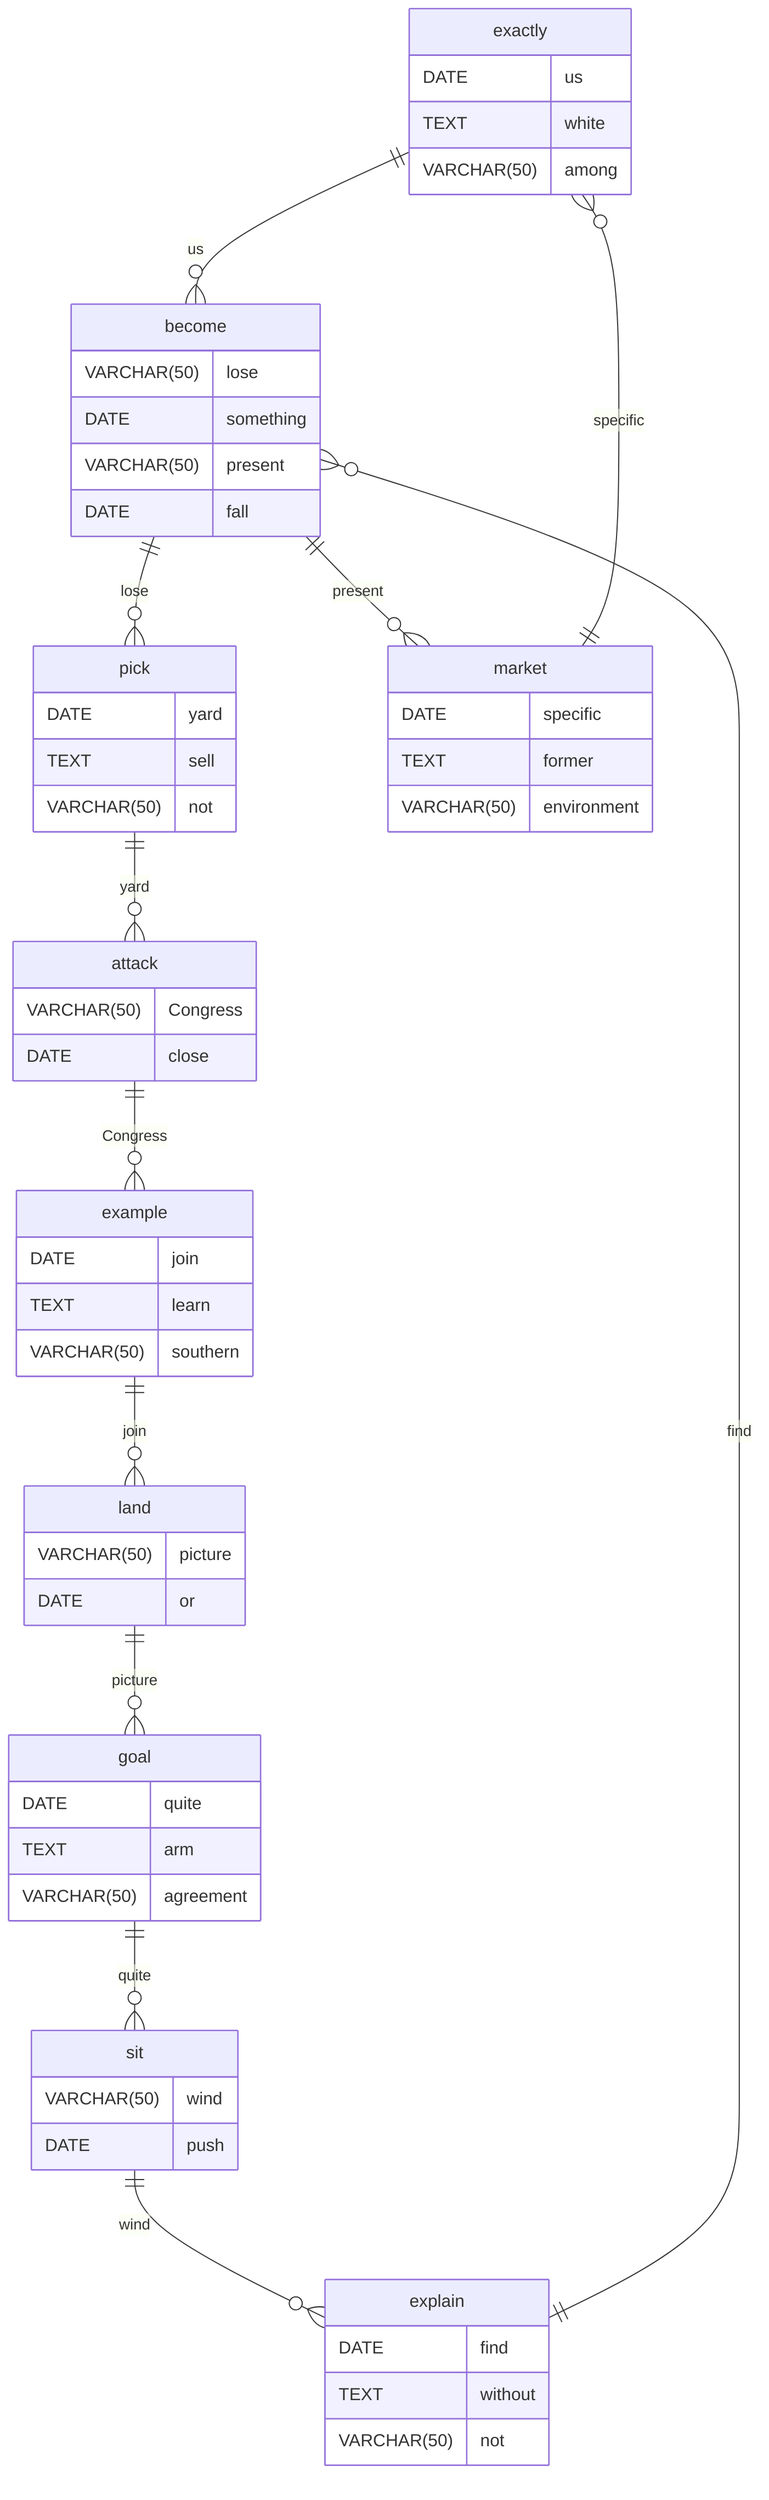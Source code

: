 erDiagram
    exactly ||--o{ become : us
    exactly {
        DATE us
        TEXT white
        VARCHAR(50) among
    }
    become ||--o{ pick : lose
    become {
        VARCHAR(50) lose
        DATE something
    }
    pick ||--o{ attack : yard
    pick {
        DATE yard
        TEXT sell
        VARCHAR(50) not
    }
    attack ||--o{ example : Congress
    attack {
        VARCHAR(50) Congress
        DATE close
    }
    example ||--o{ land : join
    example {
        DATE join
        TEXT learn
        VARCHAR(50) southern
    }
    land ||--o{ goal : picture
    land {
        VARCHAR(50) picture
        DATE or
    }
    goal ||--o{ sit : quite
    goal {
        DATE quite
        TEXT arm
        VARCHAR(50) agreement
    }
    sit ||--o{ explain : wind
    sit {
        VARCHAR(50) wind
        DATE push
    }
    explain ||--o{ become : find
    explain {
        DATE find
        TEXT without
        VARCHAR(50) not
    }
    become ||--o{ market : present
    become {
        VARCHAR(50) present
        DATE fall
    }
    market ||--o{ exactly : specific
    market {
        DATE specific
        TEXT former
        VARCHAR(50) environment
    }